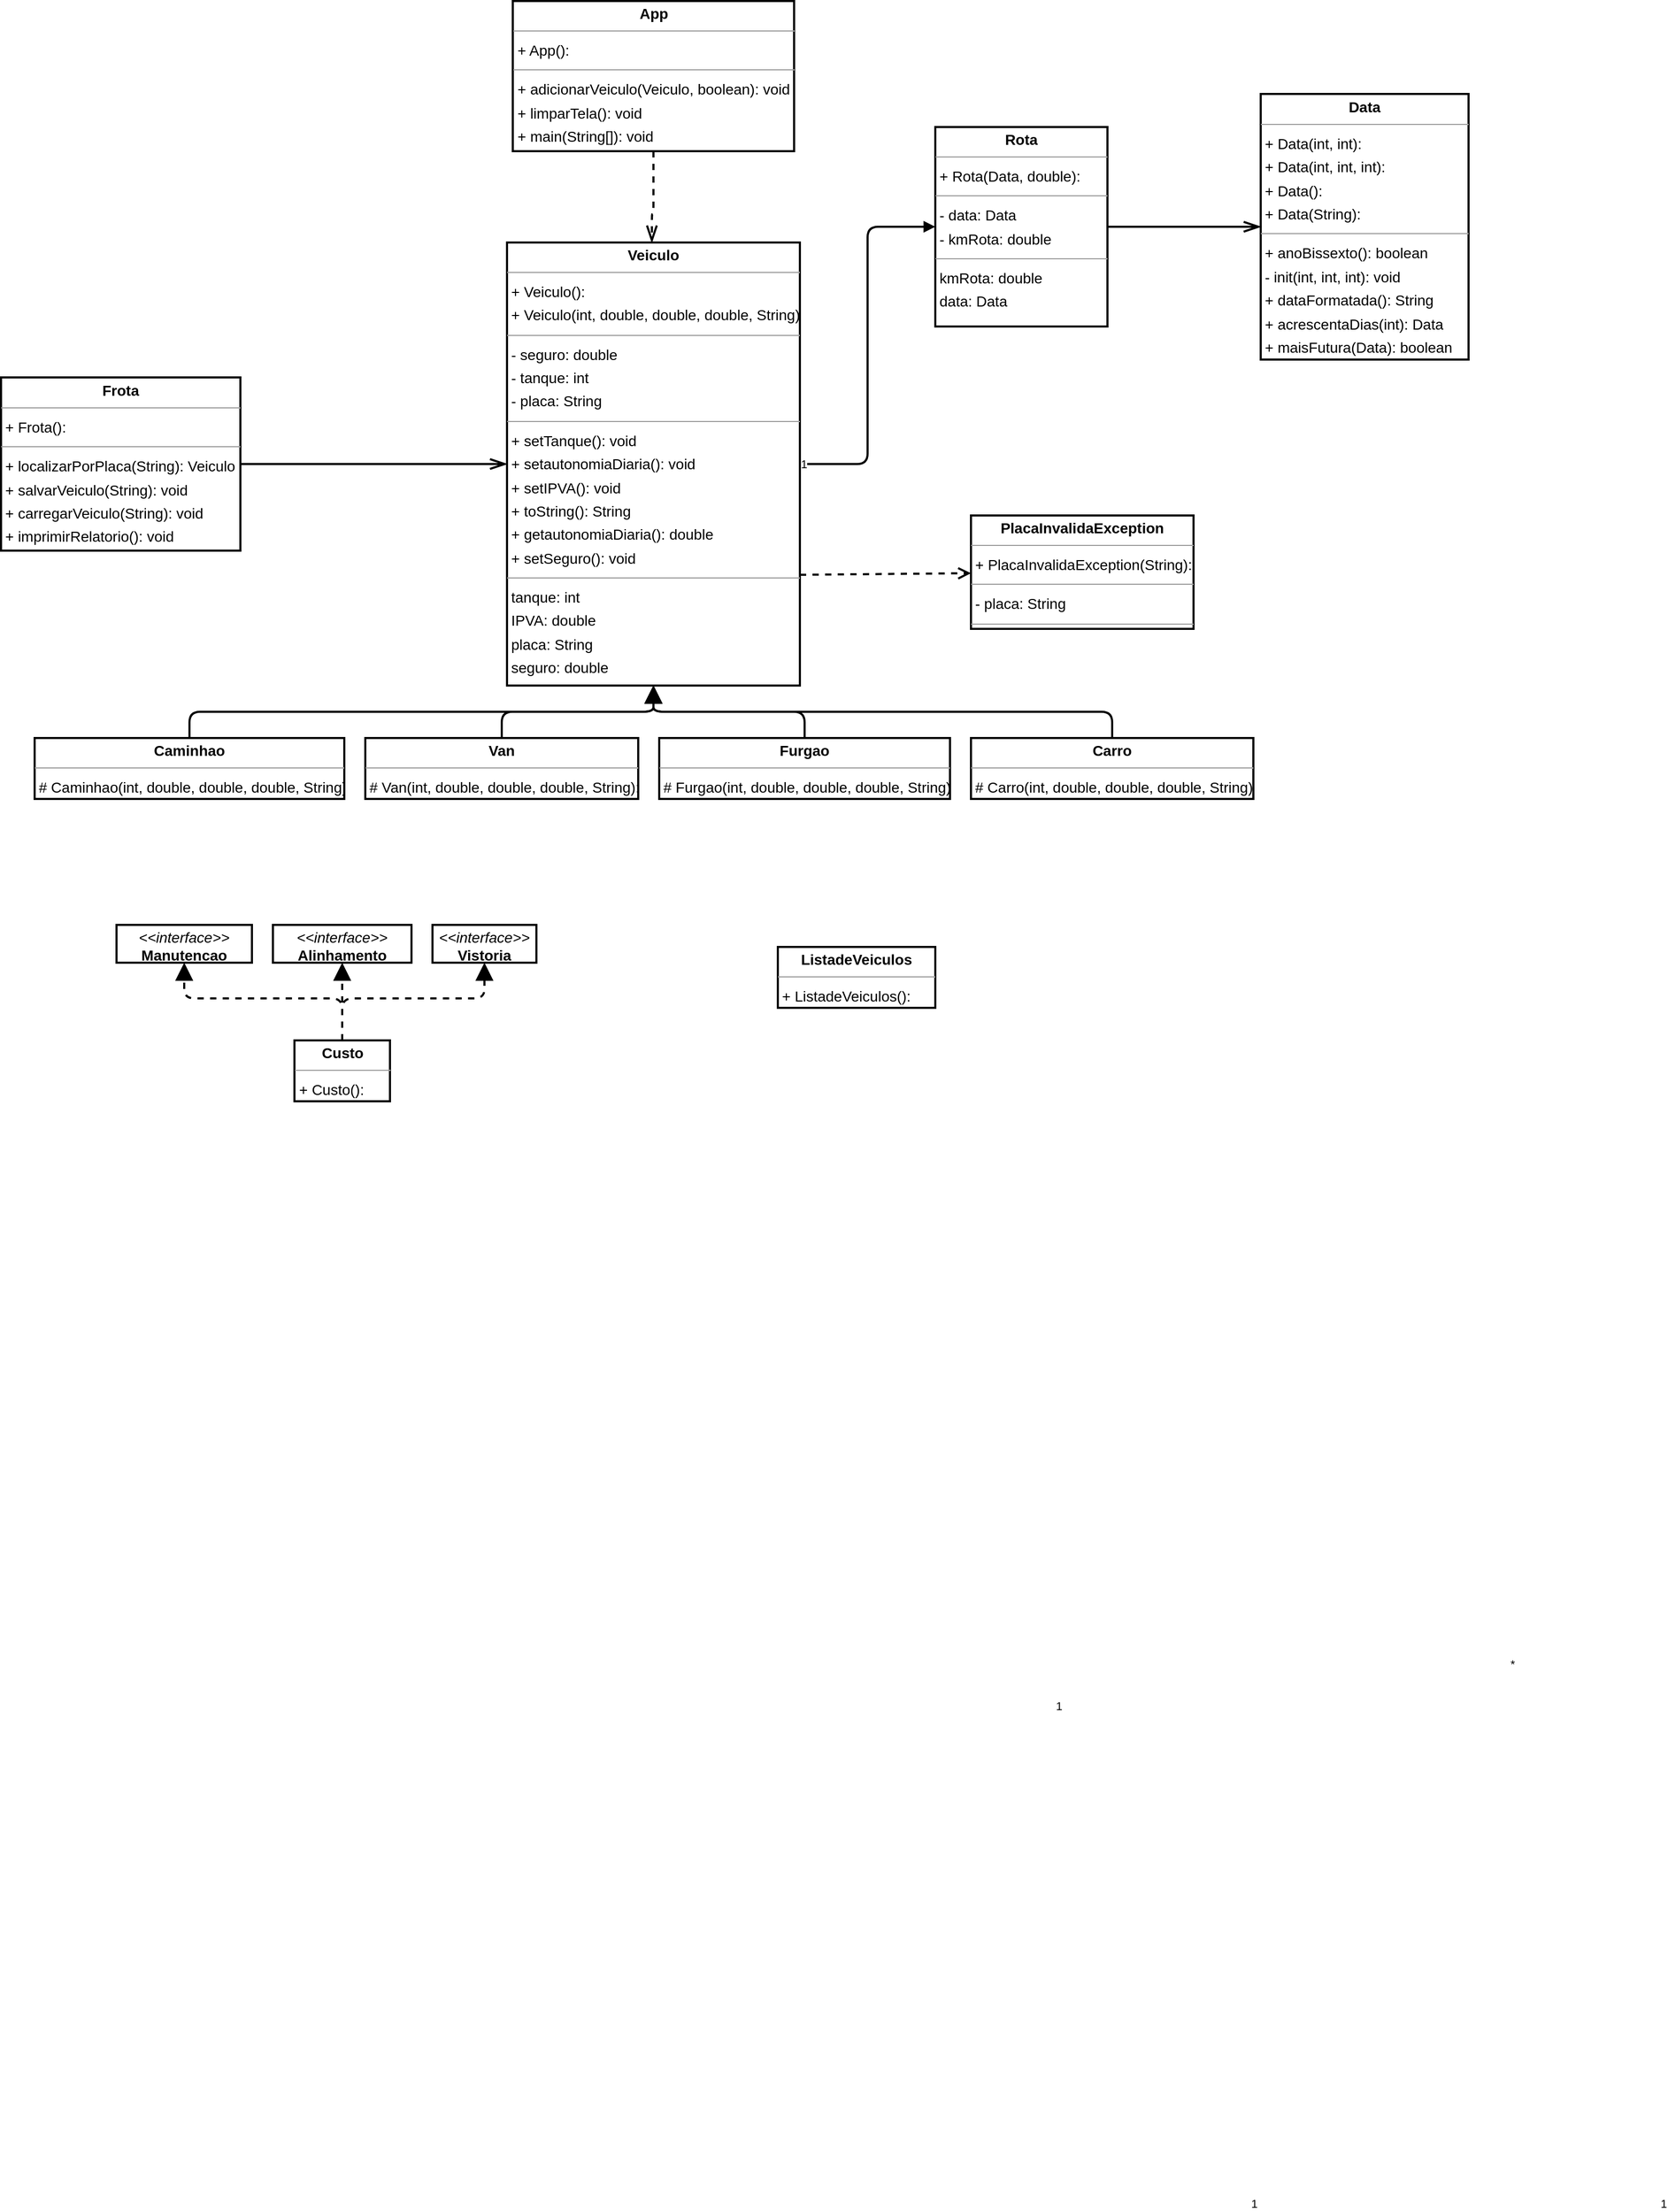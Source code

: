 <mxfile version="20.3.0" type="device"><diagram id="bLsfNWJi18NoVEsPTW5A" name="Página-1"><mxGraphModel dx="2326" dy="2381" grid="1" gridSize="10" guides="1" tooltips="1" connect="1" arrows="1" fold="1" page="1" pageScale="1" pageWidth="1169" pageHeight="827" math="0" shadow="0"><root><mxCell id="0"/><mxCell id="1" parent="0"/><mxCell id="node11" value="&lt;p style=&quot;margin:0px;margin-top:4px;text-align:center;&quot;&gt;&lt;i&gt;&amp;lt;&amp;lt;interface&amp;gt;&amp;gt;&lt;/i&gt;&lt;br&gt;&lt;b&gt;Alinhamento&lt;/b&gt;&lt;/p&gt;&lt;hr size=&quot;1&quot;&gt;" style="verticalAlign=middle;align=left;overflow=fill;fontSize=14;fontFamily=Helvetica;html=1;shadow=0;comic=0;labelBackgroundColor=none;strokeWidth=2;textDirection=ltr;spacing=1;" parent="1" vertex="1"><mxGeometry x="-881" y="-750" width="132" height="36" as="geometry"/></mxCell><mxCell id="node5" value="&lt;p style=&quot;margin:0px;margin-top:4px;text-align:center;&quot;&gt;&lt;b&gt;App&lt;/b&gt;&lt;/p&gt;&lt;hr size=&quot;1&quot;/&gt;&lt;p style=&quot;margin:0 0 0 4px;line-height:1.6;&quot;&gt;+ App(): &lt;/p&gt;&lt;hr size=&quot;1&quot;/&gt;&lt;p style=&quot;margin:0 0 0 4px;line-height:1.6;&quot;&gt;+ adicionarVeiculo(Veiculo, boolean): void&lt;br/&gt;+ limparTela(): void&lt;br/&gt;+ main(String[]): void&lt;br/&gt;+ printMenu(): void&lt;/p&gt;" style="verticalAlign=middle;align=left;overflow=fill;fontSize=14;fontFamily=Helvetica;html=1;shadow=0;comic=0;labelBackgroundColor=none;strokeWidth=2;textDirection=ltr;spacing=1;" parent="1" vertex="1"><mxGeometry x="-652.5" y="-1630" width="268" height="143" as="geometry"/></mxCell><mxCell id="node0" value="&lt;p style=&quot;margin:0px;margin-top:4px;text-align:center;&quot;&gt;&lt;b&gt;Caminhao&lt;/b&gt;&lt;/p&gt;&lt;hr size=&quot;1&quot;/&gt;&lt;p style=&quot;margin:0 0 0 4px;line-height:1.6;&quot;&gt;# Caminhao(int, double, double, double, String): &lt;/p&gt;" style="verticalAlign=middle;align=left;overflow=fill;fontSize=14;fontFamily=Helvetica;html=1;shadow=0;comic=0;labelBackgroundColor=none;strokeWidth=2;textDirection=ltr;spacing=1;" parent="1" vertex="1"><mxGeometry x="-1108" y="-928" width="295" height="58" as="geometry"/></mxCell><mxCell id="node12" value="&lt;p style=&quot;margin:0px;margin-top:4px;text-align:center;&quot;&gt;&lt;b&gt;Carro&lt;/b&gt;&lt;/p&gt;&lt;hr size=&quot;1&quot;/&gt;&lt;p style=&quot;margin:0 0 0 4px;line-height:1.6;&quot;&gt;# Carro(int, double, double, double, String): &lt;/p&gt;" style="verticalAlign=middle;align=left;overflow=fill;fontSize=14;fontFamily=Helvetica;html=1;shadow=0;comic=0;labelBackgroundColor=none;strokeWidth=2;textDirection=ltr;spacing=1;" parent="1" vertex="1"><mxGeometry x="-216" y="-928" width="269" height="58" as="geometry"/></mxCell><mxCell id="node2" value="&lt;p style=&quot;margin:0px;margin-top:4px;text-align:center;&quot;&gt;&lt;b&gt;Custo&lt;/b&gt;&lt;/p&gt;&lt;hr size=&quot;1&quot;&gt;&lt;p style=&quot;margin:0 0 0 4px;line-height:1.6;&quot;&gt;+ Custo(): &lt;/p&gt;" style="verticalAlign=middle;align=left;overflow=fill;fontSize=14;fontFamily=Helvetica;html=1;shadow=0;comic=0;labelBackgroundColor=none;strokeWidth=2;textDirection=ltr;spacing=1;" parent="1" vertex="1"><mxGeometry x="-860.5" y="-640" width="91" height="58" as="geometry"/></mxCell><mxCell id="node3" value="&lt;p style=&quot;margin:0px;margin-top:4px;text-align:center;&quot;&gt;&lt;b&gt;Data&lt;/b&gt;&lt;/p&gt;&lt;hr size=&quot;1&quot;/&gt;&lt;p style=&quot;margin:0 0 0 4px;line-height:1.6;&quot;&gt;+ Data(int, int): &lt;br/&gt;+ Data(int, int, int): &lt;br/&gt;+ Data(): &lt;br/&gt;+ Data(String): &lt;/p&gt;&lt;hr size=&quot;1&quot;/&gt;&lt;p style=&quot;margin:0 0 0 4px;line-height:1.6;&quot;&gt;+ anoBissexto(): boolean&lt;br/&gt;- init(int, int, int): void&lt;br/&gt;+ dataFormatada(): String&lt;br/&gt;+ acrescentaDias(int): Data&lt;br/&gt;+ maisFutura(Data): boolean&lt;br/&gt;- dataValida(): Boolean&lt;/p&gt;" style="verticalAlign=middle;align=left;overflow=fill;fontSize=14;fontFamily=Helvetica;html=1;shadow=0;comic=0;labelBackgroundColor=none;strokeWidth=2;textDirection=ltr;spacing=1;" parent="1" vertex="1"><mxGeometry x="60" y="-1541.5" width="198" height="253" as="geometry"/></mxCell><mxCell id="node10" value="&lt;p style=&quot;margin:0px;margin-top:4px;text-align:center;&quot;&gt;&lt;b&gt;Frota&lt;/b&gt;&lt;/p&gt;&lt;hr size=&quot;1&quot;/&gt;&lt;p style=&quot;margin:0 0 0 4px;line-height:1.6;&quot;&gt;+ Frota(): &lt;/p&gt;&lt;hr size=&quot;1&quot;/&gt;&lt;p style=&quot;margin:0 0 0 4px;line-height:1.6;&quot;&gt;+ localizarPorPlaca(String): Veiculo&lt;br/&gt;+ salvarVeiculo(String): void&lt;br/&gt;+ carregarVeiculo(String): void&lt;br/&gt;+ imprimirRelatorio(): void&lt;br/&gt;+ addVeiculo(): void&lt;/p&gt;" style="verticalAlign=middle;align=left;overflow=fill;fontSize=14;fontFamily=Helvetica;html=1;shadow=0;comic=0;labelBackgroundColor=none;strokeWidth=2;textDirection=ltr;spacing=1;" parent="1" vertex="1"><mxGeometry x="-1140" y="-1271.5" width="228" height="165" as="geometry"/></mxCell><mxCell id="node14" value="&lt;p style=&quot;margin:0px;margin-top:4px;text-align:center;&quot;&gt;&lt;b&gt;Furgao&lt;/b&gt;&lt;/p&gt;&lt;hr size=&quot;1&quot;/&gt;&lt;p style=&quot;margin:0 0 0 4px;line-height:1.6;&quot;&gt;# Furgao(int, double, double, double, String): &lt;/p&gt;" style="verticalAlign=middle;align=left;overflow=fill;fontSize=14;fontFamily=Helvetica;html=1;shadow=0;comic=0;labelBackgroundColor=none;strokeWidth=2;textDirection=ltr;spacing=1;" parent="1" vertex="1"><mxGeometry x="-513" y="-928" width="277" height="58" as="geometry"/></mxCell><mxCell id="node9" value="&lt;p style=&quot;margin:0px;margin-top:4px;text-align:center;&quot;&gt;&lt;b&gt;ListadeVeiculos&lt;/b&gt;&lt;/p&gt;&lt;hr size=&quot;1&quot;/&gt;&lt;p style=&quot;margin:0 0 0 4px;line-height:1.6;&quot;&gt;+ ListadeVeiculos(): &lt;/p&gt;" style="verticalAlign=middle;align=left;overflow=fill;fontSize=14;fontFamily=Helvetica;html=1;shadow=0;comic=0;labelBackgroundColor=none;strokeWidth=2;textDirection=ltr;spacing=1;" parent="1" vertex="1"><mxGeometry x="-400" y="-729" width="150" height="58" as="geometry"/></mxCell><mxCell id="node13" value="&lt;p style=&quot;margin:0px;margin-top:4px;text-align:center;&quot;&gt;&lt;i&gt;&amp;lt;&amp;lt;interface&amp;gt;&amp;gt;&lt;/i&gt;&lt;br&gt;&lt;b&gt;Manutencao&lt;/b&gt;&lt;/p&gt;&lt;hr size=&quot;1&quot;&gt;" style="verticalAlign=middle;align=left;overflow=fill;fontSize=14;fontFamily=Helvetica;html=1;shadow=0;comic=0;labelBackgroundColor=none;strokeWidth=2;textDirection=ltr;spacing=1;" parent="1" vertex="1"><mxGeometry x="-1030" y="-750" width="129" height="36" as="geometry"/></mxCell><mxCell id="node6" value="&lt;p style=&quot;margin:0px;margin-top:4px;text-align:center;&quot;&gt;&lt;b&gt;PlacaInvalidaException&lt;/b&gt;&lt;/p&gt;&lt;hr size=&quot;1&quot;/&gt;&lt;p style=&quot;margin:0 0 0 4px;line-height:1.6;&quot;&gt;+ PlacaInvalidaException(String): &lt;/p&gt;&lt;hr size=&quot;1&quot;/&gt;&lt;p style=&quot;margin:0 0 0 4px;line-height:1.6;&quot;&gt;- placa: String&lt;/p&gt;&lt;hr size=&quot;1&quot;/&gt;&lt;p style=&quot;margin:0 0 0 4px;line-height:1.6;&quot;&gt; placa: String&lt;/p&gt;" style="verticalAlign=middle;align=left;overflow=fill;fontSize=14;fontFamily=Helvetica;html=1;shadow=0;comic=0;labelBackgroundColor=none;strokeWidth=2;textDirection=ltr;spacing=1;" parent="1" vertex="1"><mxGeometry x="-216" y="-1140" width="212" height="108" as="geometry"/></mxCell><mxCell id="node8" value="&lt;p style=&quot;margin:0px;margin-top:4px;text-align:center;&quot;&gt;&lt;b&gt;Rota&lt;/b&gt;&lt;/p&gt;&lt;hr size=&quot;1&quot;/&gt;&lt;p style=&quot;margin:0 0 0 4px;line-height:1.6;&quot;&gt;+ Rota(Data, double): &lt;/p&gt;&lt;hr size=&quot;1&quot;/&gt;&lt;p style=&quot;margin:0 0 0 4px;line-height:1.6;&quot;&gt;- data: Data&lt;br/&gt;- kmRota: double&lt;/p&gt;&lt;hr size=&quot;1&quot;/&gt;&lt;p style=&quot;margin:0 0 0 4px;line-height:1.6;&quot;&gt; kmRota: double&lt;br/&gt; data: Data&lt;/p&gt;" style="verticalAlign=middle;align=left;overflow=fill;fontSize=14;fontFamily=Helvetica;html=1;shadow=0;comic=0;labelBackgroundColor=none;strokeWidth=2;textDirection=ltr;spacing=1;" parent="1" vertex="1"><mxGeometry x="-250" y="-1510" width="164" height="190" as="geometry"/></mxCell><mxCell id="node4" value="&lt;p style=&quot;margin:0px;margin-top:4px;text-align:center;&quot;&gt;&lt;b&gt;Van&lt;/b&gt;&lt;/p&gt;&lt;hr size=&quot;1&quot;/&gt;&lt;p style=&quot;margin:0 0 0 4px;line-height:1.6;&quot;&gt;# Van(int, double, double, double, String): &lt;/p&gt;" style="verticalAlign=middle;align=left;overflow=fill;fontSize=14;fontFamily=Helvetica;html=1;shadow=0;comic=0;labelBackgroundColor=none;strokeWidth=2;textDirection=ltr;spacing=1;" parent="1" vertex="1"><mxGeometry x="-793" y="-928" width="260" height="58" as="geometry"/></mxCell><mxCell id="node7" value="&lt;p style=&quot;margin:0px;margin-top:4px;text-align:center;&quot;&gt;&lt;b&gt;Veiculo&lt;/b&gt;&lt;/p&gt;&lt;hr size=&quot;1&quot;/&gt;&lt;p style=&quot;margin:0 0 0 4px;line-height:1.6;&quot;&gt;+ Veiculo(): &lt;br/&gt;+ Veiculo(int, double, double, double, String): &lt;/p&gt;&lt;hr size=&quot;1&quot;/&gt;&lt;p style=&quot;margin:0 0 0 4px;line-height:1.6;&quot;&gt;- seguro: double&lt;br/&gt;- tanque: int&lt;br/&gt;- placa: String&lt;/p&gt;&lt;hr size=&quot;1&quot;/&gt;&lt;p style=&quot;margin:0 0 0 4px;line-height:1.6;&quot;&gt;+ setTanque(): void&lt;br/&gt;+ setautonomiaDiaria(): void&lt;br/&gt;+ setIPVA(): void&lt;br/&gt;+ toString(): String&lt;br/&gt;+ getautonomiaDiaria(): double&lt;br/&gt;+ setSeguro(): void&lt;/p&gt;&lt;hr size=&quot;1&quot;/&gt;&lt;p style=&quot;margin:0 0 0 4px;line-height:1.6;&quot;&gt; tanque: int&lt;br/&gt; IPVA: double&lt;br/&gt; placa: String&lt;br/&gt; seguro: double&lt;/p&gt;" style="verticalAlign=middle;align=left;overflow=fill;fontSize=14;fontFamily=Helvetica;html=1;shadow=0;comic=0;labelBackgroundColor=none;strokeWidth=2;textDirection=ltr;spacing=1;" parent="1" vertex="1"><mxGeometry x="-658" y="-1400" width="279" height="422" as="geometry"/></mxCell><mxCell id="node1" value="&lt;p style=&quot;margin:0px;margin-top:4px;text-align:center;&quot;&gt;&lt;i&gt;&amp;lt;&amp;lt;interface&amp;gt;&amp;gt;&lt;/i&gt;&lt;br&gt;&lt;b&gt;Vistoria&lt;/b&gt;&lt;/p&gt;&lt;hr size=&quot;1&quot;&gt;" style="verticalAlign=middle;align=left;overflow=fill;fontSize=14;fontFamily=Helvetica;html=1;shadow=0;comic=0;labelBackgroundColor=none;strokeWidth=2;textDirection=ltr;spacing=1;" parent="1" vertex="1"><mxGeometry x="-729" y="-750" width="99" height="36" as="geometry"/></mxCell><mxCell id="edge10" value="" style="html=1;edgeStyle=orthogonalEdgeStyle;dashed=1;startArrow=none;endArrow=openThin;endSize=12;strokeWidth=2;rounded=1;textDirection=ltr;spacing=1;verticalAlign=middle;" parent="1" source="node5" target="node7" edge="1"><mxGeometry width="50" height="50" relative="1" as="geometry"><Array as="points"><mxPoint x="-519" y="-1427"/><mxPoint x="-520" y="-1427"/></Array><mxPoint x="-530" y="-1480" as="sourcePoint"/><mxPoint x="-440" y="-1370" as="targetPoint"/></mxGeometry></mxCell><mxCell id="edge1" value="" style="html=1;edgeStyle=orthogonalEdgeStyle;dashed=0;startArrow=none;endArrow=block;endSize=12;exitX=0.500;exitY=0.001;exitDx=0;exitDy=0;entryX=0.500;entryY=1.000;entryDx=0;entryDy=0;strokeWidth=2;rounded=1;textDirection=ltr;spacing=1;verticalAlign=middle;" parent="1" source="node0" target="node7" edge="1"><mxGeometry width="50" height="50" relative="1" as="geometry"><Array as="points"><mxPoint x="-960" y="-953"/><mxPoint x="-519" y="-953"/></Array></mxGeometry></mxCell><mxCell id="edge6" value="" style="html=1;edgeStyle=orthogonalEdgeStyle;dashed=0;startArrow=none;endArrow=block;endSize=12;exitX=0.500;exitY=0.001;exitDx=0;exitDy=0;entryX=0.500;entryY=1.000;entryDx=0;entryDy=0;strokeWidth=2;rounded=1;textDirection=ltr;spacing=1;verticalAlign=middle;" parent="1" source="node12" target="node7" edge="1"><mxGeometry width="50" height="50" relative="1" as="geometry"><Array as="points"><mxPoint x="-81" y="-953"/><mxPoint x="-519" y="-953"/></Array></mxGeometry></mxCell><mxCell id="edge3" value="" style="html=1;edgeStyle=orthogonalEdgeStyle;dashed=1;startArrow=none;endArrow=block;endSize=12;exitX=0.500;exitY=0.001;exitDx=0;exitDy=0;entryX=0.500;entryY=1.002;entryDx=0;entryDy=0;strokeWidth=2;rounded=1;textDirection=ltr;spacing=1;verticalAlign=middle;" parent="1" source="node2" target="node11" edge="1"><mxGeometry width="50" height="50" relative="1" as="geometry"><Array as="points"/></mxGeometry></mxCell><mxCell id="edge5" value="" style="html=1;edgeStyle=orthogonalEdgeStyle;dashed=1;startArrow=none;endArrow=block;endSize=12;exitX=0.500;exitY=0.001;exitDx=0;exitDy=0;entryX=0.500;entryY=1.002;entryDx=0;entryDy=0;strokeWidth=2;rounded=1;textDirection=ltr;spacing=1;verticalAlign=middle;" parent="1" source="node2" target="node13" edge="1"><mxGeometry width="50" height="50" relative="1" as="geometry"><Array as="points"><mxPoint x="-815" y="-680"/><mxPoint x="-965" y="-680"/></Array></mxGeometry></mxCell><mxCell id="edge2" value="" style="html=1;edgeStyle=orthogonalEdgeStyle;dashed=1;startArrow=none;endArrow=block;endSize=12;exitX=0.500;exitY=0.001;exitDx=0;exitDy=0;entryX=0.500;entryY=1.002;entryDx=0;entryDy=0;strokeWidth=2;rounded=1;textDirection=ltr;spacing=1;verticalAlign=middle;" parent="1" source="node2" target="node1" edge="1"><mxGeometry width="50" height="50" relative="1" as="geometry"><Array as="points"><mxPoint x="-815" y="-680"/><mxPoint x="-679" y="-680"/></Array></mxGeometry></mxCell><mxCell id="edge9" value="" style="html=1;edgeStyle=orthogonalEdgeStyle;dashed=0;startArrow=diamondThinstartSize=12;endArrow=openThin;endSize=12;exitX=1;exitY=0.5;exitDx=0;exitDy=0;entryX=0.000;entryY=0.500;entryDx=0;entryDy=0;strokeWidth=2;rounded=1;textDirection=ltr;spacing=1;verticalAlign=middle;" parent="1" source="node10" target="node7" edge="1"><mxGeometry width="50" height="50" relative="1" as="geometry"><Array as="points"><mxPoint x="-900" y="-1189"/><mxPoint x="-900" y="-1189"/></Array></mxGeometry></mxCell><mxCell id="label54" value="1" style="edgeLabel;resizable=0;html=1;align=left;verticalAlign=top;textDirection=ltr;spacing=1;" parent="edge9" vertex="1" connectable="0"><mxGeometry x="-136" y="-18" as="geometry"/></mxCell><mxCell id="label58" value="*" style="edgeLabel;resizable=0;html=1;align=left;verticalAlign=top;textDirection=ltr;spacing=1;" parent="edge9" vertex="1" connectable="0"><mxGeometry x="297" y="-58" as="geometry"/></mxCell><mxCell id="label59" value="" style="edgeLabel;resizable=0;html=1;align=left;verticalAlign=top;textDirection=ltr;spacing=1;" parent="edge9" vertex="1" connectable="0"><mxGeometry x="258" y="13" as="geometry"/></mxCell><mxCell id="edge4" value="" style="html=1;edgeStyle=orthogonalEdgeStyle;dashed=0;startArrow=none;endArrow=block;endSize=12;exitX=0.500;exitY=0.001;exitDx=0;exitDy=0;entryX=0.500;entryY=1.000;entryDx=0;entryDy=0;strokeWidth=2;rounded=1;textDirection=ltr;spacing=1;verticalAlign=middle;" parent="1" source="node14" target="node7" edge="1"><mxGeometry width="50" height="50" relative="1" as="geometry"><Array as="points"><mxPoint x="-374" y="-953"/><mxPoint x="-519" y="-953"/></Array></mxGeometry></mxCell><mxCell id="edge12" value="" style="html=1;edgeStyle=orthogonalEdgeStyle;dashed=0;startArrow=diamondThinstartSize=12;endArrow=openThin;endSize=12;entryX=0;entryY=0.5;entryDx=0;entryDy=0;strokeWidth=2;rounded=1;textDirection=ltr;spacing=1;verticalAlign=middle;" parent="1" source="node8" target="node3" edge="1"><mxGeometry width="50" height="50" relative="1" as="geometry"><Array as="points"/></mxGeometry></mxCell><mxCell id="label72" value="1" style="edgeLabel;resizable=0;html=1;align=left;verticalAlign=top;textDirection=ltr;spacing=1;" parent="edge12" vertex="1" connectable="0"><mxGeometry x="440" y="456" as="geometry"/></mxCell><mxCell id="label76" value="1" style="edgeLabel;resizable=0;html=1;align=left;verticalAlign=top;textDirection=ltr;spacing=1;" parent="edge12" vertex="1" connectable="0"><mxGeometry x="50" y="456" as="geometry"/></mxCell><mxCell id="edge0" value="" style="html=1;edgeStyle=orthogonalEdgeStyle;dashed=0;startArrow=none;endArrow=block;endSize=12;exitX=0.500;exitY=0.001;exitDx=0;exitDy=0;entryX=0.500;entryY=1.000;entryDx=0;entryDy=0;strokeWidth=2;rounded=1;textDirection=ltr;spacing=1;verticalAlign=middle;" parent="1" source="node4" target="node7" edge="1"><mxGeometry width="50" height="50" relative="1" as="geometry"><Array as="points"><mxPoint x="-663" y="-953"/><mxPoint x="-519" y="-953"/></Array></mxGeometry></mxCell><mxCell id="wsy4L_PWTKfL3r6oDT3J-6" value="" style="html=1;verticalAlign=middle;endArrow=open;dashed=1;endSize=8;exitX=1;exitY=0.75;exitDx=0;exitDy=0;strokeWidth=2;rounded=1;textDirection=ltr;spacing=1;" parent="1" source="node7" target="node6" edge="1"><mxGeometry x="0.184" y="89" relative="1" as="geometry"><mxPoint x="-240" y="-1240" as="sourcePoint"/><mxPoint x="-320" y="-1240" as="targetPoint"/><mxPoint as="offset"/></mxGeometry></mxCell><mxCell id="wsy4L_PWTKfL3r6oDT3J-8" value="" style="endArrow=block;endFill=1;html=1;edgeStyle=orthogonalEdgeStyle;align=left;verticalAlign=middle;strokeWidth=2;entryX=0;entryY=0.5;entryDx=0;entryDy=0;rounded=1;textDirection=ltr;spacing=1;" parent="1" source="node7" target="node8" edge="1"><mxGeometry x="-1" relative="1" as="geometry"><mxPoint x="-300" y="-1210" as="sourcePoint"/><mxPoint x="-140" y="-1210" as="targetPoint"/></mxGeometry></mxCell><mxCell id="wsy4L_PWTKfL3r6oDT3J-9" value="1" style="edgeLabel;resizable=0;html=1;align=left;verticalAlign=middle;textDirection=ltr;spacing=1;" parent="wsy4L_PWTKfL3r6oDT3J-8" connectable="0" vertex="1"><mxGeometry x="-1" relative="1" as="geometry"/></mxCell></root></mxGraphModel></diagram></mxfile>